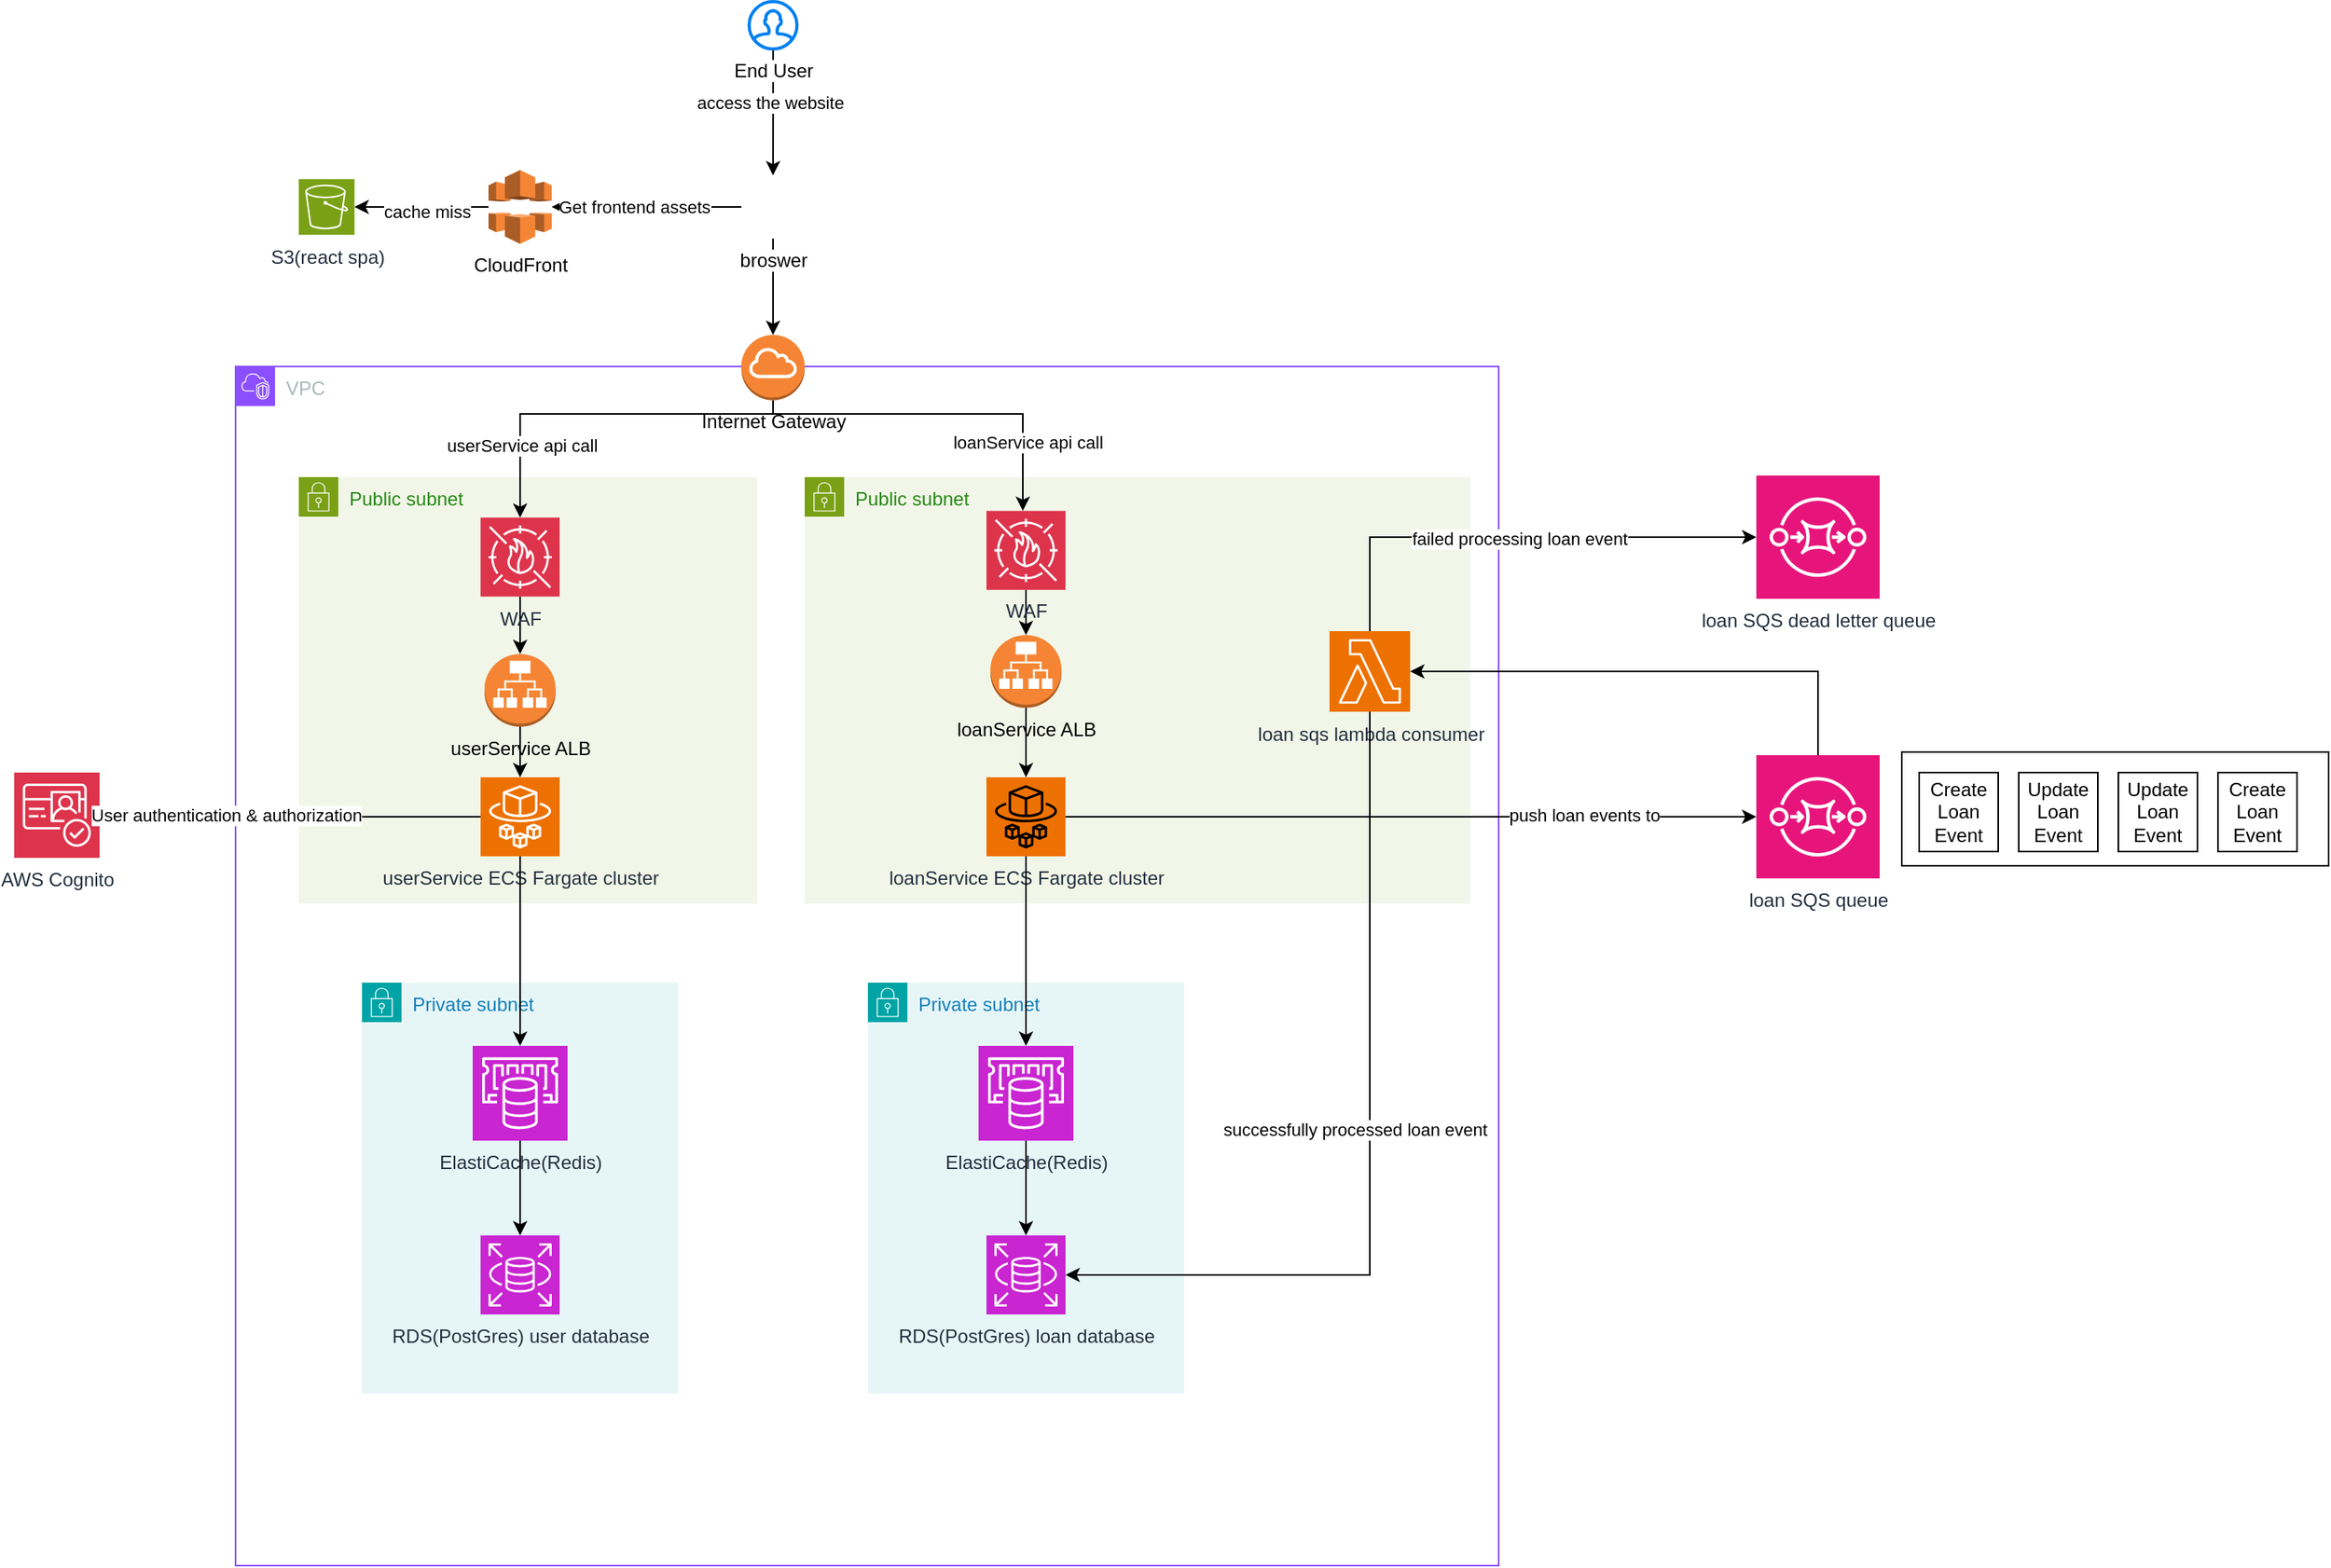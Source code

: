 <mxfile version="24.7.17">
  <diagram name="Page-1" id="EIEvZyGs4Vts-uDytYRN">
    <mxGraphModel dx="1174" dy="1005" grid="0" gridSize="1" guides="1" tooltips="1" connect="1" arrows="1" fold="1" page="0" pageScale="1" pageWidth="850" pageHeight="1100" background="#FFFFFF" math="0" shadow="0">
      <root>
        <mxCell id="0" />
        <mxCell id="1" parent="0" />
        <mxCell id="YiDEpIaNqVNFrBxcr6og-1" value="S3(react spa)" style="points=[[0,0,0],[0.25,0,0],[0.5,0,0],[0.75,0,0],[1,0,0],[0,1,0],[0.25,1,0],[0.5,1,0],[0.75,1,0],[1,1,0],[0,0.25,0],[0,0.5,0],[0,0.75,0],[1,0.25,0],[1,0.5,0],[1,0.75,0]];outlineConnect=0;fontColor=#232F3E;fillColor=#7AA116;strokeColor=#ffffff;dashed=0;verticalLabelPosition=bottom;verticalAlign=top;align=center;html=1;fontSize=12;fontStyle=0;aspect=fixed;shape=mxgraph.aws4.resourceIcon;resIcon=mxgraph.aws4.s3;" vertex="1" parent="1">
          <mxGeometry x="360" y="-57.63" width="35.25" height="35.25" as="geometry" />
        </mxCell>
        <mxCell id="YiDEpIaNqVNFrBxcr6og-2" value="CloudFront" style="outlineConnect=0;dashed=0;verticalLabelPosition=bottom;verticalAlign=top;align=center;html=1;shape=mxgraph.aws3.cloudfront;fillColor=#F58536;gradientColor=none;" vertex="1" parent="1">
          <mxGeometry x="480" y="-63.38" width="40" height="46.75" as="geometry" />
        </mxCell>
        <mxCell id="YiDEpIaNqVNFrBxcr6og-10" style="edgeStyle=orthogonalEdgeStyle;rounded=0;orthogonalLoop=1;jettySize=auto;html=1;" edge="1" parent="1" source="YiDEpIaNqVNFrBxcr6og-3" target="YiDEpIaNqVNFrBxcr6og-4">
          <mxGeometry relative="1" as="geometry" />
        </mxCell>
        <mxCell id="YiDEpIaNqVNFrBxcr6og-22" value="access the website" style="edgeLabel;html=1;align=center;verticalAlign=middle;resizable=0;points=[];" vertex="1" connectable="0" parent="YiDEpIaNqVNFrBxcr6og-10">
          <mxGeometry x="-0.165" y="-2" relative="1" as="geometry">
            <mxPoint as="offset" />
          </mxGeometry>
        </mxCell>
        <mxCell id="YiDEpIaNqVNFrBxcr6og-3" value="End User" style="html=1;verticalLabelPosition=bottom;align=center;labelBackgroundColor=#ffffff;verticalAlign=top;strokeWidth=2;strokeColor=#0080F0;shadow=0;dashed=0;shape=mxgraph.ios7.icons.user;" vertex="1" parent="1">
          <mxGeometry x="644.88" y="-170" width="30.25" height="30" as="geometry" />
        </mxCell>
        <mxCell id="YiDEpIaNqVNFrBxcr6og-9" style="edgeStyle=orthogonalEdgeStyle;rounded=0;orthogonalLoop=1;jettySize=auto;html=1;" edge="1" parent="1" source="YiDEpIaNqVNFrBxcr6og-4" target="YiDEpIaNqVNFrBxcr6og-5">
          <mxGeometry relative="1" as="geometry" />
        </mxCell>
        <mxCell id="YiDEpIaNqVNFrBxcr6og-92" style="edgeStyle=orthogonalEdgeStyle;rounded=0;orthogonalLoop=1;jettySize=auto;html=1;" edge="1" parent="1" source="YiDEpIaNqVNFrBxcr6og-4" target="YiDEpIaNqVNFrBxcr6og-2">
          <mxGeometry relative="1" as="geometry" />
        </mxCell>
        <mxCell id="YiDEpIaNqVNFrBxcr6og-93" value="Get frontend assets" style="edgeLabel;html=1;align=center;verticalAlign=middle;resizable=0;points=[];" vertex="1" connectable="0" parent="YiDEpIaNqVNFrBxcr6og-92">
          <mxGeometry x="0.132" relative="1" as="geometry">
            <mxPoint as="offset" />
          </mxGeometry>
        </mxCell>
        <mxCell id="YiDEpIaNqVNFrBxcr6og-4" value="broswer" style="shape=image;html=1;verticalAlign=top;verticalLabelPosition=bottom;labelBackgroundColor=#ffffff;imageAspect=0;aspect=fixed;image=https://cdn2.iconfinder.com/data/icons/social-media-2189/48/17-Google_chrome-128.png;" vertex="1" parent="1">
          <mxGeometry x="640" y="-60" width="40" height="40" as="geometry" />
        </mxCell>
        <mxCell id="YiDEpIaNqVNFrBxcr6og-6" value="VPC" style="points=[[0,0],[0.25,0],[0.5,0],[0.75,0],[1,0],[1,0.25],[1,0.5],[1,0.75],[1,1],[0.75,1],[0.5,1],[0.25,1],[0,1],[0,0.75],[0,0.5],[0,0.25]];outlineConnect=0;gradientColor=none;html=1;whiteSpace=wrap;fontSize=12;fontStyle=0;container=1;pointerEvents=0;collapsible=0;recursiveResize=0;shape=mxgraph.aws4.group;grIcon=mxgraph.aws4.group_vpc2;strokeColor=#8C4FFF;fillColor=none;verticalAlign=top;align=left;spacingLeft=30;fontColor=#AAB7B8;dashed=0;" vertex="1" parent="1">
          <mxGeometry x="320" y="61" width="799" height="759" as="geometry" />
        </mxCell>
        <mxCell id="YiDEpIaNqVNFrBxcr6og-7" value="Public subnet" style="points=[[0,0],[0.25,0],[0.5,0],[0.75,0],[1,0],[1,0.25],[1,0.5],[1,0.75],[1,1],[0.75,1],[0.5,1],[0.25,1],[0,1],[0,0.75],[0,0.5],[0,0.25]];outlineConnect=0;gradientColor=none;html=1;whiteSpace=wrap;fontSize=12;fontStyle=0;container=1;pointerEvents=0;collapsible=0;recursiveResize=0;shape=mxgraph.aws4.group;grIcon=mxgraph.aws4.group_security_group;grStroke=0;strokeColor=#7AA116;fillColor=#F2F6E8;verticalAlign=top;align=left;spacingLeft=30;fontColor=#248814;dashed=0;" vertex="1" parent="YiDEpIaNqVNFrBxcr6og-6">
          <mxGeometry x="40" y="70" width="290" height="270" as="geometry" />
        </mxCell>
        <mxCell id="YiDEpIaNqVNFrBxcr6og-16" value="userService ALB" style="outlineConnect=0;dashed=0;verticalLabelPosition=bottom;verticalAlign=top;align=center;html=1;shape=mxgraph.aws3.application_load_balancer;fillColor=#F58534;gradientColor=none;" vertex="1" parent="YiDEpIaNqVNFrBxcr6og-7">
          <mxGeometry x="117.5" y="112" width="45" height="46" as="geometry" />
        </mxCell>
        <mxCell id="YiDEpIaNqVNFrBxcr6og-110" style="edgeStyle=orthogonalEdgeStyle;rounded=0;orthogonalLoop=1;jettySize=auto;html=1;" edge="1" parent="YiDEpIaNqVNFrBxcr6og-7" source="YiDEpIaNqVNFrBxcr6og-17" target="YiDEpIaNqVNFrBxcr6og-16">
          <mxGeometry relative="1" as="geometry" />
        </mxCell>
        <mxCell id="YiDEpIaNqVNFrBxcr6og-17" value="WAF" style="points=[[0,0,0],[0.25,0,0],[0.5,0,0],[0.75,0,0],[1,0,0],[0,1,0],[0.25,1,0],[0.5,1,0],[0.75,1,0],[1,1,0],[0,0.25,0],[0,0.5,0],[0,0.75,0],[1,0.25,0],[1,0.5,0],[1,0.75,0]];outlineConnect=0;fontColor=#232F3E;fillColor=#DD344C;strokeColor=#ffffff;dashed=0;verticalLabelPosition=bottom;verticalAlign=top;align=center;html=1;fontSize=12;fontStyle=0;aspect=fixed;shape=mxgraph.aws4.resourceIcon;resIcon=mxgraph.aws4.waf;" vertex="1" parent="YiDEpIaNqVNFrBxcr6og-7">
          <mxGeometry x="115" y="25.68" width="50" height="50" as="geometry" />
        </mxCell>
        <mxCell id="YiDEpIaNqVNFrBxcr6og-25" value="userService ECS Fargate cluster" style="points=[[0,0,0],[0.25,0,0],[0.5,0,0],[0.75,0,0],[1,0,0],[0,1,0],[0.25,1,0],[0.5,1,0],[0.75,1,0],[1,1,0],[0,0.25,0],[0,0.5,0],[0,0.75,0],[1,0.25,0],[1,0.5,0],[1,0.75,0]];outlineConnect=0;fontColor=#232F3E;fillColor=#ED7100;strokeColor=#ffffff;dashed=0;verticalLabelPosition=bottom;verticalAlign=top;align=center;html=1;fontSize=12;fontStyle=0;aspect=fixed;shape=mxgraph.aws4.resourceIcon;resIcon=mxgraph.aws4.fargate;" vertex="1" parent="YiDEpIaNqVNFrBxcr6og-7">
          <mxGeometry x="115" y="190" width="50" height="50" as="geometry" />
        </mxCell>
        <mxCell id="YiDEpIaNqVNFrBxcr6og-29" style="edgeStyle=orthogonalEdgeStyle;rounded=0;orthogonalLoop=1;jettySize=auto;html=1;" edge="1" parent="YiDEpIaNqVNFrBxcr6og-7" source="YiDEpIaNqVNFrBxcr6og-16" target="YiDEpIaNqVNFrBxcr6og-25">
          <mxGeometry relative="1" as="geometry" />
        </mxCell>
        <mxCell id="YiDEpIaNqVNFrBxcr6og-26" value="Private subnet" style="points=[[0,0],[0.25,0],[0.5,0],[0.75,0],[1,0],[1,0.25],[1,0.5],[1,0.75],[1,1],[0.75,1],[0.5,1],[0.25,1],[0,1],[0,0.75],[0,0.5],[0,0.25]];outlineConnect=0;gradientColor=none;html=1;whiteSpace=wrap;fontSize=12;fontStyle=0;container=1;pointerEvents=0;collapsible=0;recursiveResize=0;shape=mxgraph.aws4.group;grIcon=mxgraph.aws4.group_security_group;grStroke=0;strokeColor=#00A4A6;fillColor=#E6F6F7;verticalAlign=top;align=left;spacingLeft=30;fontColor=#147EBA;dashed=0;" vertex="1" parent="YiDEpIaNqVNFrBxcr6og-6">
          <mxGeometry x="80" y="390" width="200" height="260" as="geometry" />
        </mxCell>
        <mxCell id="YiDEpIaNqVNFrBxcr6og-35" value="RDS(PostGres) user database" style="points=[[0,0,0],[0.25,0,0],[0.5,0,0],[0.75,0,0],[1,0,0],[0,1,0],[0.25,1,0],[0.5,1,0],[0.75,1,0],[1,1,0],[0,0.25,0],[0,0.5,0],[0,0.75,0],[1,0.25,0],[1,0.5,0],[1,0.75,0]];outlineConnect=0;fontColor=#232F3E;fillColor=#C925D1;strokeColor=#ffffff;dashed=0;verticalLabelPosition=bottom;verticalAlign=top;align=center;html=1;fontSize=12;fontStyle=0;aspect=fixed;shape=mxgraph.aws4.resourceIcon;resIcon=mxgraph.aws4.rds;" vertex="1" parent="YiDEpIaNqVNFrBxcr6og-26">
          <mxGeometry x="75" y="160" width="50" height="50" as="geometry" />
        </mxCell>
        <mxCell id="YiDEpIaNqVNFrBxcr6og-71" value="ElastiCache(Redis)" style="points=[[0,0,0],[0.25,0,0],[0.5,0,0],[0.75,0,0],[1,0,0],[0,1,0],[0.25,1,0],[0.5,1,0],[0.75,1,0],[1,1,0],[0,0.25,0],[0,0.5,0],[0,0.75,0],[1,0.25,0],[1,0.5,0],[1,0.75,0]];outlineConnect=0;fontColor=#232F3E;fillColor=#C925D1;strokeColor=#ffffff;dashed=0;verticalLabelPosition=bottom;verticalAlign=top;align=center;html=1;fontSize=12;fontStyle=0;aspect=fixed;shape=mxgraph.aws4.resourceIcon;resIcon=mxgraph.aws4.elasticache;" vertex="1" parent="YiDEpIaNqVNFrBxcr6og-26">
          <mxGeometry x="70" y="40" width="60" height="60" as="geometry" />
        </mxCell>
        <mxCell id="YiDEpIaNqVNFrBxcr6og-72" style="edgeStyle=orthogonalEdgeStyle;rounded=0;orthogonalLoop=1;jettySize=auto;html=1;entryX=0.5;entryY=0;entryDx=0;entryDy=0;entryPerimeter=0;" edge="1" parent="YiDEpIaNqVNFrBxcr6og-26" source="YiDEpIaNqVNFrBxcr6og-71" target="YiDEpIaNqVNFrBxcr6og-35">
          <mxGeometry relative="1" as="geometry" />
        </mxCell>
        <mxCell id="YiDEpIaNqVNFrBxcr6og-73" style="edgeStyle=orthogonalEdgeStyle;rounded=0;orthogonalLoop=1;jettySize=auto;html=1;entryX=0.5;entryY=0;entryDx=0;entryDy=0;entryPerimeter=0;" edge="1" parent="YiDEpIaNqVNFrBxcr6og-6" source="YiDEpIaNqVNFrBxcr6og-25" target="YiDEpIaNqVNFrBxcr6og-71">
          <mxGeometry relative="1" as="geometry" />
        </mxCell>
        <mxCell id="YiDEpIaNqVNFrBxcr6og-124" value="Public subnet" style="points=[[0,0],[0.25,0],[0.5,0],[0.75,0],[1,0],[1,0.25],[1,0.5],[1,0.75],[1,1],[0.75,1],[0.5,1],[0.25,1],[0,1],[0,0.75],[0,0.5],[0,0.25]];outlineConnect=0;gradientColor=none;html=1;whiteSpace=wrap;fontSize=12;fontStyle=0;container=1;pointerEvents=0;collapsible=0;recursiveResize=0;shape=mxgraph.aws4.group;grIcon=mxgraph.aws4.group_security_group;grStroke=0;strokeColor=#7AA116;fillColor=#F2F6E8;verticalAlign=top;align=left;spacingLeft=30;fontColor=#248814;dashed=0;" vertex="1" parent="YiDEpIaNqVNFrBxcr6og-6">
          <mxGeometry x="360" y="70" width="421" height="270" as="geometry" />
        </mxCell>
        <mxCell id="YiDEpIaNqVNFrBxcr6og-125" value="loanService ALB" style="outlineConnect=0;dashed=0;verticalLabelPosition=bottom;verticalAlign=top;align=center;html=1;shape=mxgraph.aws3.application_load_balancer;fillColor=#F58534;gradientColor=none;" vertex="1" parent="YiDEpIaNqVNFrBxcr6og-124">
          <mxGeometry x="117.5" y="100" width="45" height="46" as="geometry" />
        </mxCell>
        <mxCell id="YiDEpIaNqVNFrBxcr6og-126" style="edgeStyle=orthogonalEdgeStyle;rounded=0;orthogonalLoop=1;jettySize=auto;html=1;" edge="1" parent="YiDEpIaNqVNFrBxcr6og-124" source="YiDEpIaNqVNFrBxcr6og-127" target="YiDEpIaNqVNFrBxcr6og-125">
          <mxGeometry relative="1" as="geometry" />
        </mxCell>
        <mxCell id="YiDEpIaNqVNFrBxcr6og-127" value="WAF" style="points=[[0,0,0],[0.25,0,0],[0.5,0,0],[0.75,0,0],[1,0,0],[0,1,0],[0.25,1,0],[0.5,1,0],[0.75,1,0],[1,1,0],[0,0.25,0],[0,0.5,0],[0,0.75,0],[1,0.25,0],[1,0.5,0],[1,0.75,0]];outlineConnect=0;fontColor=#232F3E;fillColor=#DD344C;strokeColor=#ffffff;dashed=0;verticalLabelPosition=bottom;verticalAlign=top;align=center;html=1;fontSize=12;fontStyle=0;aspect=fixed;shape=mxgraph.aws4.resourceIcon;resIcon=mxgraph.aws4.waf;" vertex="1" parent="YiDEpIaNqVNFrBxcr6og-124">
          <mxGeometry x="115" y="21.37" width="50" height="50" as="geometry" />
        </mxCell>
        <mxCell id="YiDEpIaNqVNFrBxcr6og-130" value="loanService ECS Fargate cluster" style="points=[[0,0,0],[0.25,0,0],[0.5,0,0],[0.75,0,0],[1,0,0],[0,1,0],[0.25,1,0],[0.5,1,0],[0.75,1,0],[1,1,0],[0,0.25,0],[0,0.5,0],[0,0.75,0],[1,0.25,0],[1,0.5,0],[1,0.75,0]];outlineConnect=0;fontColor=#232F3E;fillColor=#ED7100;strokeColor=default;dashed=0;verticalLabelPosition=bottom;verticalAlign=top;align=center;html=1;fontSize=12;fontStyle=0;aspect=fixed;shape=mxgraph.aws4.resourceIcon;resIcon=mxgraph.aws4.fargate;" vertex="1" parent="YiDEpIaNqVNFrBxcr6og-124">
          <mxGeometry x="115" y="190" width="50" height="50" as="geometry" />
        </mxCell>
        <mxCell id="YiDEpIaNqVNFrBxcr6og-131" style="edgeStyle=orthogonalEdgeStyle;rounded=0;orthogonalLoop=1;jettySize=auto;html=1;" edge="1" parent="YiDEpIaNqVNFrBxcr6og-124" source="YiDEpIaNqVNFrBxcr6og-125" target="YiDEpIaNqVNFrBxcr6og-130">
          <mxGeometry relative="1" as="geometry" />
        </mxCell>
        <mxCell id="YiDEpIaNqVNFrBxcr6og-173" value="&lt;font face=&quot;Helvetica&quot;&gt;loan sqs lambda consumer&lt;/font&gt;" style="points=[[0,0,0],[0.25,0,0],[0.5,0,0],[0.75,0,0],[1,0,0],[0,1,0],[0.25,1,0],[0.5,1,0],[0.75,1,0],[1,1,0],[0,0.25,0],[0,0.5,0],[0,0.75,0],[1,0.25,0],[1,0.5,0],[1,0.75,0]];outlineConnect=0;fontColor=#232F3E;fillColor=#ED7100;strokeColor=#ffffff;dashed=0;verticalLabelPosition=bottom;verticalAlign=top;align=center;html=1;fontSize=12;fontStyle=0;aspect=fixed;shape=mxgraph.aws4.resourceIcon;resIcon=mxgraph.aws4.lambda;hachureGap=4;fontFamily=Architects Daughter;fontSource=https%3A%2F%2Ffonts.googleapis.com%2Fcss%3Ffamily%3DArchitects%2BDaughter;" vertex="1" parent="YiDEpIaNqVNFrBxcr6og-124">
          <mxGeometry x="332" y="97.5" width="51" height="51" as="geometry" />
        </mxCell>
        <mxCell id="YiDEpIaNqVNFrBxcr6og-138" value="Private subnet" style="points=[[0,0],[0.25,0],[0.5,0],[0.75,0],[1,0],[1,0.25],[1,0.5],[1,0.75],[1,1],[0.75,1],[0.5,1],[0.25,1],[0,1],[0,0.75],[0,0.5],[0,0.25]];outlineConnect=0;gradientColor=none;html=1;whiteSpace=wrap;fontSize=12;fontStyle=0;container=1;pointerEvents=0;collapsible=0;recursiveResize=0;shape=mxgraph.aws4.group;grIcon=mxgraph.aws4.group_security_group;grStroke=0;strokeColor=#00A4A6;fillColor=#E6F6F7;verticalAlign=top;align=left;spacingLeft=30;fontColor=#147EBA;dashed=0;" vertex="1" parent="YiDEpIaNqVNFrBxcr6og-6">
          <mxGeometry x="400" y="390" width="200" height="260" as="geometry" />
        </mxCell>
        <mxCell id="YiDEpIaNqVNFrBxcr6og-139" value="RDS(PostGres) loan database" style="points=[[0,0,0],[0.25,0,0],[0.5,0,0],[0.75,0,0],[1,0,0],[0,1,0],[0.25,1,0],[0.5,1,0],[0.75,1,0],[1,1,0],[0,0.25,0],[0,0.5,0],[0,0.75,0],[1,0.25,0],[1,0.5,0],[1,0.75,0]];outlineConnect=0;fontColor=#232F3E;fillColor=#C925D1;strokeColor=#ffffff;dashed=0;verticalLabelPosition=bottom;verticalAlign=top;align=center;html=1;fontSize=12;fontStyle=0;aspect=fixed;shape=mxgraph.aws4.resourceIcon;resIcon=mxgraph.aws4.rds;" vertex="1" parent="YiDEpIaNqVNFrBxcr6og-138">
          <mxGeometry x="75" y="160" width="50" height="50" as="geometry" />
        </mxCell>
        <mxCell id="YiDEpIaNqVNFrBxcr6og-140" value="ElastiCache(Redis)" style="points=[[0,0,0],[0.25,0,0],[0.5,0,0],[0.75,0,0],[1,0,0],[0,1,0],[0.25,1,0],[0.5,1,0],[0.75,1,0],[1,1,0],[0,0.25,0],[0,0.5,0],[0,0.75,0],[1,0.25,0],[1,0.5,0],[1,0.75,0]];outlineConnect=0;fontColor=#232F3E;fillColor=#C925D1;strokeColor=#ffffff;dashed=0;verticalLabelPosition=bottom;verticalAlign=top;align=center;html=1;fontSize=12;fontStyle=0;aspect=fixed;shape=mxgraph.aws4.resourceIcon;resIcon=mxgraph.aws4.elasticache;" vertex="1" parent="YiDEpIaNqVNFrBxcr6og-138">
          <mxGeometry x="70" y="40" width="60" height="60" as="geometry" />
        </mxCell>
        <mxCell id="YiDEpIaNqVNFrBxcr6og-141" style="edgeStyle=orthogonalEdgeStyle;rounded=0;orthogonalLoop=1;jettySize=auto;html=1;entryX=0.5;entryY=0;entryDx=0;entryDy=0;entryPerimeter=0;" edge="1" parent="YiDEpIaNqVNFrBxcr6og-138" source="YiDEpIaNqVNFrBxcr6og-140" target="YiDEpIaNqVNFrBxcr6og-139">
          <mxGeometry relative="1" as="geometry" />
        </mxCell>
        <mxCell id="YiDEpIaNqVNFrBxcr6og-142" style="edgeStyle=orthogonalEdgeStyle;rounded=0;orthogonalLoop=1;jettySize=auto;html=1;" edge="1" parent="YiDEpIaNqVNFrBxcr6og-6" source="YiDEpIaNqVNFrBxcr6og-130" target="YiDEpIaNqVNFrBxcr6og-140">
          <mxGeometry relative="1" as="geometry" />
        </mxCell>
        <mxCell id="YiDEpIaNqVNFrBxcr6og-146" style="edgeStyle=orthogonalEdgeStyle;rounded=0;orthogonalLoop=1;jettySize=auto;html=1;" edge="1" parent="YiDEpIaNqVNFrBxcr6og-6" source="YiDEpIaNqVNFrBxcr6og-5" target="YiDEpIaNqVNFrBxcr6og-17">
          <mxGeometry relative="1" as="geometry">
            <Array as="points">
              <mxPoint x="340" y="30" />
              <mxPoint x="180" y="30" />
            </Array>
          </mxGeometry>
        </mxCell>
        <mxCell id="YiDEpIaNqVNFrBxcr6og-147" value="userService api call" style="edgeLabel;html=1;align=center;verticalAlign=middle;resizable=0;points=[];" vertex="1" connectable="0" parent="YiDEpIaNqVNFrBxcr6og-146">
          <mxGeometry x="0.076" y="-1" relative="1" as="geometry">
            <mxPoint x="-42" y="21" as="offset" />
          </mxGeometry>
        </mxCell>
        <mxCell id="YiDEpIaNqVNFrBxcr6og-148" style="edgeStyle=orthogonalEdgeStyle;rounded=0;orthogonalLoop=1;jettySize=auto;html=1;" edge="1" parent="YiDEpIaNqVNFrBxcr6og-6" source="YiDEpIaNqVNFrBxcr6og-5" target="YiDEpIaNqVNFrBxcr6og-127">
          <mxGeometry relative="1" as="geometry">
            <Array as="points">
              <mxPoint x="340" y="30" />
              <mxPoint x="498" y="30" />
            </Array>
          </mxGeometry>
        </mxCell>
        <mxCell id="YiDEpIaNqVNFrBxcr6og-149" value="loanService api call" style="edgeLabel;html=1;align=center;verticalAlign=middle;resizable=0;points=[];" vertex="1" connectable="0" parent="YiDEpIaNqVNFrBxcr6og-148">
          <mxGeometry x="0.052" y="1" relative="1" as="geometry">
            <mxPoint x="49" y="19" as="offset" />
          </mxGeometry>
        </mxCell>
        <mxCell id="YiDEpIaNqVNFrBxcr6og-5" value="Internet Gateway" style="outlineConnect=0;dashed=0;verticalLabelPosition=bottom;verticalAlign=top;align=center;html=1;shape=mxgraph.aws3.internet_gateway;fillColor=#F58534;gradientColor=none;" vertex="1" parent="YiDEpIaNqVNFrBxcr6og-6">
          <mxGeometry x="320" y="-20" width="40" height="41.37" as="geometry" />
        </mxCell>
        <mxCell id="YiDEpIaNqVNFrBxcr6og-185" style="edgeStyle=orthogonalEdgeStyle;rounded=0;orthogonalLoop=1;jettySize=auto;html=1;entryX=1;entryY=0.5;entryDx=0;entryDy=0;entryPerimeter=0;" edge="1" parent="YiDEpIaNqVNFrBxcr6og-6" source="YiDEpIaNqVNFrBxcr6og-173" target="YiDEpIaNqVNFrBxcr6og-139">
          <mxGeometry relative="1" as="geometry">
            <Array as="points">
              <mxPoint x="718" y="575" />
            </Array>
          </mxGeometry>
        </mxCell>
        <mxCell id="YiDEpIaNqVNFrBxcr6og-188" value="successfully processed loan event" style="edgeLabel;html=1;align=center;verticalAlign=middle;resizable=0;points=[];" vertex="1" connectable="0" parent="YiDEpIaNqVNFrBxcr6og-185">
          <mxGeometry x="-0.025" y="4" relative="1" as="geometry">
            <mxPoint x="-14" y="-3" as="offset" />
          </mxGeometry>
        </mxCell>
        <mxCell id="YiDEpIaNqVNFrBxcr6og-21" style="edgeStyle=orthogonalEdgeStyle;rounded=0;orthogonalLoop=1;jettySize=auto;html=1;entryX=1;entryY=0.5;entryDx=0;entryDy=0;entryPerimeter=0;" edge="1" parent="1" source="YiDEpIaNqVNFrBxcr6og-2" target="YiDEpIaNqVNFrBxcr6og-1">
          <mxGeometry relative="1" as="geometry" />
        </mxCell>
        <mxCell id="YiDEpIaNqVNFrBxcr6og-23" value="cache miss" style="edgeLabel;html=1;align=center;verticalAlign=middle;resizable=0;points=[];" vertex="1" connectable="0" parent="YiDEpIaNqVNFrBxcr6og-21">
          <mxGeometry x="-0.079" y="3" relative="1" as="geometry">
            <mxPoint as="offset" />
          </mxGeometry>
        </mxCell>
        <mxCell id="YiDEpIaNqVNFrBxcr6og-30" value="AWS Cognito" style="points=[[0,0,0],[0.25,0,0],[0.5,0,0],[0.75,0,0],[1,0,0],[0,1,0],[0.25,1,0],[0.5,1,0],[0.75,1,0],[1,1,0],[0,0.25,0],[0,0.5,0],[0,0.75,0],[1,0.25,0],[1,0.5,0],[1,0.75,0]];outlineConnect=0;fontColor=#232F3E;fillColor=#DD344C;strokeColor=#ffffff;dashed=0;verticalLabelPosition=bottom;verticalAlign=top;align=center;html=1;fontSize=12;fontStyle=0;aspect=fixed;shape=mxgraph.aws4.resourceIcon;resIcon=mxgraph.aws4.cognito;" vertex="1" parent="1">
          <mxGeometry x="180" y="318" width="54" height="54" as="geometry" />
        </mxCell>
        <mxCell id="YiDEpIaNqVNFrBxcr6og-104" value="loan SQS queue" style="points=[[0,0,0],[0.25,0,0],[0.5,0,0],[0.75,0,0],[1,0,0],[0,1,0],[0.25,1,0],[0.5,1,0],[0.75,1,0],[1,1,0],[0,0.25,0],[0,0.5,0],[0,0.75,0],[1,0.25,0],[1,0.5,0],[1,0.75,0]];outlineConnect=0;fontColor=#232F3E;fillColor=#E7157B;strokeColor=#ffffff;dashed=0;verticalLabelPosition=bottom;verticalAlign=top;align=center;html=1;fontSize=12;fontStyle=0;aspect=fixed;shape=mxgraph.aws4.resourceIcon;resIcon=mxgraph.aws4.sqs;" vertex="1" parent="1">
          <mxGeometry x="1282" y="307" width="78" height="78" as="geometry" />
        </mxCell>
        <mxCell id="YiDEpIaNqVNFrBxcr6og-106" value="loan SQS dead letter queue" style="points=[[0,0,0],[0.25,0,0],[0.5,0,0],[0.75,0,0],[1,0,0],[0,1,0],[0.25,1,0],[0.5,1,0],[0.75,1,0],[1,1,0],[0,0.25,0],[0,0.5,0],[0,0.75,0],[1,0.25,0],[1,0.5,0],[1,0.75,0]];outlineConnect=0;fontColor=#232F3E;fillColor=#E7157B;strokeColor=#ffffff;dashed=0;verticalLabelPosition=bottom;verticalAlign=top;align=center;html=1;fontSize=12;fontStyle=0;aspect=fixed;shape=mxgraph.aws4.resourceIcon;resIcon=mxgraph.aws4.sqs;" vertex="1" parent="1">
          <mxGeometry x="1282" y="130" width="78" height="78" as="geometry" />
        </mxCell>
        <mxCell id="YiDEpIaNqVNFrBxcr6og-152" style="edgeStyle=orthogonalEdgeStyle;rounded=0;orthogonalLoop=1;jettySize=auto;html=1;" edge="1" parent="1" source="YiDEpIaNqVNFrBxcr6og-25" target="YiDEpIaNqVNFrBxcr6og-30">
          <mxGeometry relative="1" as="geometry" />
        </mxCell>
        <mxCell id="YiDEpIaNqVNFrBxcr6og-153" value="User authentication &amp;amp; authorization" style="edgeLabel;html=1;align=center;verticalAlign=middle;resizable=0;points=[];" vertex="1" connectable="0" parent="YiDEpIaNqVNFrBxcr6og-152">
          <mxGeometry x="0.34" relative="1" as="geometry">
            <mxPoint as="offset" />
          </mxGeometry>
        </mxCell>
        <mxCell id="YiDEpIaNqVNFrBxcr6og-155" value="" style="rounded=0;whiteSpace=wrap;html=1;" vertex="1" parent="1">
          <mxGeometry x="1374" y="305" width="270" height="72" as="geometry" />
        </mxCell>
        <mxCell id="YiDEpIaNqVNFrBxcr6og-156" value="Create Loan Event" style="whiteSpace=wrap;html=1;aspect=fixed;" vertex="1" parent="1">
          <mxGeometry x="1385" y="318" width="50" height="50" as="geometry" />
        </mxCell>
        <mxCell id="YiDEpIaNqVNFrBxcr6og-157" value="Update Loan Event" style="whiteSpace=wrap;html=1;aspect=fixed;" vertex="1" parent="1">
          <mxGeometry x="1448" y="318" width="50" height="50" as="geometry" />
        </mxCell>
        <mxCell id="YiDEpIaNqVNFrBxcr6og-158" value="Update Loan Event" style="whiteSpace=wrap;html=1;aspect=fixed;" vertex="1" parent="1">
          <mxGeometry x="1511" y="318" width="50" height="50" as="geometry" />
        </mxCell>
        <mxCell id="YiDEpIaNqVNFrBxcr6og-159" value="Create Loan Event" style="whiteSpace=wrap;html=1;aspect=fixed;" vertex="1" parent="1">
          <mxGeometry x="1574" y="318" width="50" height="50" as="geometry" />
        </mxCell>
        <mxCell id="YiDEpIaNqVNFrBxcr6og-174" style="edgeStyle=orthogonalEdgeStyle;rounded=0;hachureGap=4;orthogonalLoop=1;jettySize=auto;html=1;fontFamily=Architects Daughter;fontSource=https%3A%2F%2Ffonts.googleapis.com%2Fcss%3Ffamily%3DArchitects%2BDaughter;" edge="1" parent="1" source="YiDEpIaNqVNFrBxcr6og-130" target="YiDEpIaNqVNFrBxcr6og-104">
          <mxGeometry relative="1" as="geometry" />
        </mxCell>
        <mxCell id="YiDEpIaNqVNFrBxcr6og-175" value="&lt;font face=&quot;Helvetica&quot;&gt;push loan events to&lt;/font&gt;" style="edgeLabel;html=1;align=center;verticalAlign=middle;resizable=0;points=[];hachureGap=4;fontFamily=Architects Daughter;fontSource=https%3A%2F%2Ffonts.googleapis.com%2Fcss%3Ffamily%3DArchitects%2BDaughter;" vertex="1" connectable="0" parent="YiDEpIaNqVNFrBxcr6og-174">
          <mxGeometry x="-0.367" relative="1" as="geometry">
            <mxPoint x="189" y="-1" as="offset" />
          </mxGeometry>
        </mxCell>
        <mxCell id="YiDEpIaNqVNFrBxcr6og-177" style="edgeStyle=orthogonalEdgeStyle;rounded=0;orthogonalLoop=1;jettySize=auto;html=1;entryX=1;entryY=0.5;entryDx=0;entryDy=0;entryPerimeter=0;exitX=0.5;exitY=0;exitDx=0;exitDy=0;exitPerimeter=0;" edge="1" parent="1" source="YiDEpIaNqVNFrBxcr6og-104" target="YiDEpIaNqVNFrBxcr6og-173">
          <mxGeometry relative="1" as="geometry">
            <mxPoint x="1235" y="181" as="sourcePoint" />
            <mxPoint x="1235" y="301" as="targetPoint" />
          </mxGeometry>
        </mxCell>
        <mxCell id="YiDEpIaNqVNFrBxcr6og-186" style="edgeStyle=orthogonalEdgeStyle;rounded=0;orthogonalLoop=1;jettySize=auto;html=1;entryX=0;entryY=0.5;entryDx=0;entryDy=0;entryPerimeter=0;" edge="1" parent="1" source="YiDEpIaNqVNFrBxcr6og-173" target="YiDEpIaNqVNFrBxcr6og-106">
          <mxGeometry relative="1" as="geometry">
            <Array as="points">
              <mxPoint x="1038" y="169" />
            </Array>
          </mxGeometry>
        </mxCell>
        <mxCell id="YiDEpIaNqVNFrBxcr6og-187" value="failed processing loan event" style="edgeLabel;html=1;align=center;verticalAlign=middle;resizable=0;points=[];" vertex="1" connectable="0" parent="YiDEpIaNqVNFrBxcr6og-186">
          <mxGeometry x="0.011" y="-1" relative="1" as="geometry">
            <mxPoint as="offset" />
          </mxGeometry>
        </mxCell>
      </root>
    </mxGraphModel>
  </diagram>
</mxfile>
